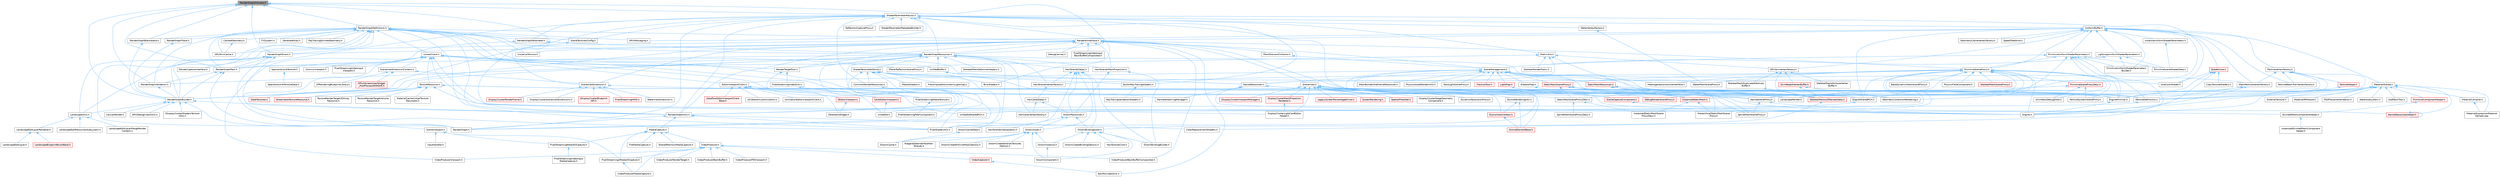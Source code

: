 digraph "RenderGraphAllocator.h"
{
 // INTERACTIVE_SVG=YES
 // LATEX_PDF_SIZE
  bgcolor="transparent";
  edge [fontname=Helvetica,fontsize=10,labelfontname=Helvetica,labelfontsize=10];
  node [fontname=Helvetica,fontsize=10,shape=box,height=0.2,width=0.4];
  Node1 [id="Node000001",label="RenderGraphAllocator.h",height=0.2,width=0.4,color="gray40", fillcolor="grey60", style="filled", fontcolor="black",tooltip=" "];
  Node1 -> Node2 [id="edge1_Node000001_Node000002",dir="back",color="steelblue1",style="solid",tooltip=" "];
  Node2 [id="Node000002",label="RenderGraphBlackboard.h",height=0.2,width=0.4,color="grey40", fillcolor="white", style="filled",URL="$d4/d32/RenderGraphBlackboard_8h.html",tooltip=" "];
  Node2 -> Node3 [id="edge2_Node000002_Node000003",dir="back",color="steelblue1",style="solid",tooltip=" "];
  Node3 [id="Node000003",label="RenderGraphBuilder.h",height=0.2,width=0.4,color="grey40", fillcolor="white", style="filled",URL="$d4/d7b/RenderGraphBuilder_8h.html",tooltip=" "];
  Node3 -> Node4 [id="edge3_Node000003_Node000004",dir="back",color="steelblue1",style="solid",tooltip=" "];
  Node4 [id="Node000004",label="CanvasRender.h",height=0.2,width=0.4,color="grey40", fillcolor="white", style="filled",URL="$d8/d32/CanvasRender_8h.html",tooltip=" "];
  Node3 -> Node5 [id="edge4_Node000003_Node000005",dir="back",color="steelblue1",style="solid",tooltip=" "];
  Node5 [id="Node000005",label="GPUDebugCrashUtils.h",height=0.2,width=0.4,color="grey40", fillcolor="white", style="filled",URL="$d4/df2/GPUDebugCrashUtils_8h.html",tooltip=" "];
  Node3 -> Node6 [id="edge5_Node000003_Node000006",dir="back",color="steelblue1",style="solid",tooltip=" "];
  Node6 [id="Node000006",label="IDisplayClusterShadersTexture\lUtils.h",height=0.2,width=0.4,color="grey40", fillcolor="white", style="filled",URL="$d3/d83/IDisplayClusterShadersTextureUtils_8h.html",tooltip=" "];
  Node3 -> Node7 [id="edge6_Node000003_Node000007",dir="back",color="steelblue1",style="solid",tooltip=" "];
  Node7 [id="Node000007",label="LandscapeUtils.h",height=0.2,width=0.4,color="grey40", fillcolor="white", style="filled",URL="$d0/dc0/LandscapeUtils_8h.html",tooltip=" "];
  Node7 -> Node8 [id="edge7_Node000007_Node000008",dir="back",color="steelblue1",style="solid",tooltip=" "];
  Node8 [id="Node000008",label="LandscapeEditLayerMergeRender\lContext.h",height=0.2,width=0.4,color="grey40", fillcolor="white", style="filled",URL="$d1/d40/LandscapeEditLayerMergeRenderContext_8h.html",tooltip=" "];
  Node7 -> Node9 [id="edge8_Node000007_Node000009",dir="back",color="steelblue1",style="solid",tooltip=" "];
  Node9 [id="Node000009",label="LandscapeEditLayerRenderer.h",height=0.2,width=0.4,color="grey40", fillcolor="white", style="filled",URL="$d4/ddf/LandscapeEditLayerRenderer_8h.html",tooltip=" "];
  Node9 -> Node10 [id="edge9_Node000009_Node000010",dir="back",color="steelblue1",style="solid",tooltip=" "];
  Node10 [id="Node000010",label="LandscapeBlueprintBrushBase.h",height=0.2,width=0.4,color="red", fillcolor="#FFF0F0", style="filled",URL="$d5/de5/LandscapeBlueprintBrushBase_8h.html",tooltip=" "];
  Node9 -> Node13 [id="edge10_Node000009_Node000013",dir="back",color="steelblue1",style="solid",tooltip=" "];
  Node13 [id="Node000013",label="LandscapeEditLayer.h",height=0.2,width=0.4,color="grey40", fillcolor="white", style="filled",URL="$d2/d34/LandscapeEditLayer_8h.html",tooltip=" "];
  Node7 -> Node17 [id="edge11_Node000007_Node000017",dir="back",color="steelblue1",style="solid",tooltip=" "];
  Node17 [id="Node000017",label="LandscapeEditResourcesSubsystem.h",height=0.2,width=0.4,color="grey40", fillcolor="white", style="filled",URL="$db/d28/LandscapeEditResourcesSubsystem_8h.html",tooltip=" "];
  Node3 -> Node18 [id="edge12_Node000003_Node000018",dir="back",color="steelblue1",style="solid",tooltip=" "];
  Node18 [id="Node000018",label="RenderGraph.h",height=0.2,width=0.4,color="grey40", fillcolor="white", style="filled",URL="$d7/dd9/RenderGraph_8h.html",tooltip=" "];
  Node3 -> Node19 [id="edge13_Node000003_Node000019",dir="back",color="steelblue1",style="solid",tooltip=" "];
  Node19 [id="Node000019",label="RenderGraphUtils.h",height=0.2,width=0.4,color="grey40", fillcolor="white", style="filled",URL="$d6/d45/RenderGraphUtils_8h.html",tooltip=" "];
  Node19 -> Node20 [id="edge14_Node000019_Node000020",dir="back",color="steelblue1",style="solid",tooltip=" "];
  Node20 [id="Node000020",label="ClearReplacementShaders.h",height=0.2,width=0.4,color="grey40", fillcolor="white", style="filled",URL="$d9/d4e/ClearReplacementShaders_8h.html",tooltip=" "];
  Node19 -> Node21 [id="edge15_Node000019_Node000021",dir="back",color="steelblue1",style="solid",tooltip=" "];
  Node21 [id="Node000021",label="MediaCapture.h",height=0.2,width=0.4,color="grey40", fillcolor="white", style="filled",URL="$d2/d9c/MediaCapture_8h.html",tooltip=" "];
  Node21 -> Node22 [id="edge16_Node000021_Node000022",dir="back",color="steelblue1",style="solid",tooltip=" "];
  Node22 [id="Node000022",label="FileMediaCapture.h",height=0.2,width=0.4,color="grey40", fillcolor="white", style="filled",URL="$da/d0b/FileMediaCapture_8h.html",tooltip=" "];
  Node21 -> Node23 [id="edge17_Node000021_Node000023",dir="back",color="steelblue1",style="solid",tooltip=" "];
  Node23 [id="Node000023",label="PixelStreaming2MediaIOCapture.h",height=0.2,width=0.4,color="grey40", fillcolor="white", style="filled",URL="$d3/d67/PixelStreaming2MediaIOCapture_8h.html",tooltip=" "];
  Node23 -> Node24 [id="edge18_Node000023_Node000024",dir="back",color="steelblue1",style="solid",tooltip=" "];
  Node24 [id="Node000024",label="VideoProducerMediaCapture.h",height=0.2,width=0.4,color="grey40", fillcolor="white", style="filled",URL="$db/df1/VideoProducerMediaCapture_8h.html",tooltip=" "];
  Node21 -> Node25 [id="edge19_Node000021_Node000025",dir="back",color="steelblue1",style="solid",tooltip=" "];
  Node25 [id="Node000025",label="PixelStreamingMediaIOCapture.h",height=0.2,width=0.4,color="grey40", fillcolor="white", style="filled",URL="$df/dfa/PixelStreamingMediaIOCapture_8h.html",tooltip=" "];
  Node25 -> Node26 [id="edge20_Node000025_Node000026",dir="back",color="steelblue1",style="solid",tooltip=" "];
  Node26 [id="Node000026",label="PixelStreamingVideoInput\lMediaCapture.h",height=0.2,width=0.4,color="grey40", fillcolor="white", style="filled",URL="$d1/dd3/PixelStreamingVideoInputMediaCapture_8h.html",tooltip=" "];
  Node21 -> Node27 [id="edge21_Node000021_Node000027",dir="back",color="steelblue1",style="solid",tooltip=" "];
  Node27 [id="Node000027",label="SharedMemoryMediaCapture.h",height=0.2,width=0.4,color="grey40", fillcolor="white", style="filled",URL="$d7/d60/SharedMemoryMediaCapture_8h.html",tooltip=" "];
  Node21 -> Node28 [id="edge22_Node000021_Node000028",dir="back",color="steelblue1",style="solid",tooltip=" "];
  Node28 [id="Node000028",label="VideoProducer.h",height=0.2,width=0.4,color="grey40", fillcolor="white", style="filled",URL="$da/d79/VideoProducer_8h.html",tooltip=" "];
  Node28 -> Node23 [id="edge23_Node000028_Node000023",dir="back",color="steelblue1",style="solid",tooltip=" "];
  Node28 -> Node29 [id="edge24_Node000028_Node000029",dir="back",color="steelblue1",style="solid",tooltip=" "];
  Node29 [id="Node000029",label="VideoCapturer.h",height=0.2,width=0.4,color="red", fillcolor="#FFF0F0", style="filled",URL="$d0/da2/VideoCapturer_8h.html",tooltip=" "];
  Node29 -> Node32 [id="edge25_Node000029_Node000032",dir="back",color="steelblue1",style="solid",tooltip=" "];
  Node32 [id="Node000032",label="EpicRtcVideoSink.h",height=0.2,width=0.4,color="grey40", fillcolor="white", style="filled",URL="$d1/d21/EpicRtcVideoSink_8h.html",tooltip=" "];
  Node28 -> Node35 [id="edge26_Node000028_Node000035",dir="back",color="steelblue1",style="solid",tooltip=" "];
  Node35 [id="Node000035",label="VideoProducerBackBuffer.h",height=0.2,width=0.4,color="grey40", fillcolor="white", style="filled",URL="$d0/d18/VideoProducerBackBuffer_8h.html",tooltip=" "];
  Node28 -> Node36 [id="edge27_Node000028_Node000036",dir="back",color="steelblue1",style="solid",tooltip=" "];
  Node36 [id="Node000036",label="VideoProducerBackBufferComposited.h",height=0.2,width=0.4,color="grey40", fillcolor="white", style="filled",URL="$d5/d3e/VideoProducerBackBufferComposited_8h.html",tooltip=" "];
  Node28 -> Node24 [id="edge28_Node000028_Node000024",dir="back",color="steelblue1",style="solid",tooltip=" "];
  Node28 -> Node37 [id="edge29_Node000028_Node000037",dir="back",color="steelblue1",style="solid",tooltip=" "];
  Node37 [id="Node000037",label="VideoProducerPIEViewport.h",height=0.2,width=0.4,color="grey40", fillcolor="white", style="filled",URL="$dc/df8/VideoProducerPIEViewport_8h.html",tooltip=" "];
  Node28 -> Node38 [id="edge30_Node000028_Node000038",dir="back",color="steelblue1",style="solid",tooltip=" "];
  Node38 [id="Node000038",label="VideoProducerRenderTarget.h",height=0.2,width=0.4,color="grey40", fillcolor="white", style="filled",URL="$de/df9/VideoProducerRenderTarget_8h.html",tooltip=" "];
  Node28 -> Node39 [id="edge31_Node000028_Node000039",dir="back",color="steelblue1",style="solid",tooltip=" "];
  Node39 [id="Node000039",label="VideoProducerViewport.h",height=0.2,width=0.4,color="grey40", fillcolor="white", style="filled",URL="$d8/d79/VideoProducerViewport_8h.html",tooltip=" "];
  Node19 -> Node40 [id="edge32_Node000019_Node000040",dir="back",color="steelblue1",style="solid",tooltip=" "];
  Node40 [id="Node000040",label="PixelShaderUtils.h",height=0.2,width=0.4,color="grey40", fillcolor="white", style="filled",URL="$d1/dc7/PixelShaderUtils_8h.html",tooltip=" "];
  Node19 -> Node18 [id="edge33_Node000019_Node000018",dir="back",color="steelblue1",style="solid",tooltip=" "];
  Node1 -> Node3 [id="edge34_Node000001_Node000003",dir="back",color="steelblue1",style="solid",tooltip=" "];
  Node1 -> Node41 [id="edge35_Node000001_Node000041",dir="back",color="steelblue1",style="solid",tooltip=" "];
  Node41 [id="Node000041",label="RenderGraphDefinitions.h",height=0.2,width=0.4,color="grey40", fillcolor="white", style="filled",URL="$df/d67/RenderGraphDefinitions_8h.html",tooltip=" "];
  Node41 -> Node42 [id="edge36_Node000041_Node000042",dir="back",color="steelblue1",style="solid",tooltip=" "];
  Node42 [id="Node000042",label="CachedGeometry.h",height=0.2,width=0.4,color="grey40", fillcolor="white", style="filled",URL="$dc/d60/CachedGeometry_8h.html",tooltip=" "];
  Node42 -> Node43 [id="edge37_Node000042_Node000043",dir="back",color="steelblue1",style="solid",tooltip=" "];
  Node43 [id="Node000043",label="GPUSkinCache.h",height=0.2,width=0.4,color="grey40", fillcolor="white", style="filled",URL="$d0/d2d/GPUSkinCache_8h.html",tooltip=" "];
  Node41 -> Node44 [id="edge38_Node000041_Node000044",dir="back",color="steelblue1",style="solid",tooltip=" "];
  Node44 [id="Node000044",label="FXSystem.h",height=0.2,width=0.4,color="grey40", fillcolor="white", style="filled",URL="$d5/daa/FXSystem_8h.html",tooltip=" "];
  Node41 -> Node45 [id="edge39_Node000041_Node000045",dir="back",color="steelblue1",style="solid",tooltip=" "];
  Node45 [id="Node000045",label="GPUMessaging.h",height=0.2,width=0.4,color="grey40", fillcolor="white", style="filled",URL="$d2/d19/GPUMessaging_8h.html",tooltip=" "];
  Node41 -> Node43 [id="edge40_Node000041_Node000043",dir="back",color="steelblue1",style="solid",tooltip=" "];
  Node41 -> Node46 [id="edge41_Node000041_Node000046",dir="back",color="steelblue1",style="solid",tooltip=" "];
  Node46 [id="Node000046",label="GenerateMips.h",height=0.2,width=0.4,color="grey40", fillcolor="white", style="filled",URL="$db/d90/GenerateMips_8h.html",tooltip=" "];
  Node41 -> Node7 [id="edge42_Node000041_Node000007",dir="back",color="steelblue1",style="solid",tooltip=" "];
  Node41 -> Node47 [id="edge43_Node000041_Node000047",dir="back",color="steelblue1",style="solid",tooltip=" "];
  Node47 [id="Node000047",label="NaniteResources.h",height=0.2,width=0.4,color="grey40", fillcolor="white", style="filled",URL="$d7/d8b/NaniteResources_8h.html",tooltip=" "];
  Node47 -> Node48 [id="edge44_Node000047_Node000048",dir="back",color="steelblue1",style="solid",tooltip=" "];
  Node48 [id="Node000048",label="NaniteSceneProxy.h",height=0.2,width=0.4,color="grey40", fillcolor="white", style="filled",URL="$de/dae/NaniteSceneProxy_8h.html",tooltip=" "];
  Node48 -> Node49 [id="edge45_Node000048_Node000049",dir="back",color="steelblue1",style="solid",tooltip=" "];
  Node49 [id="Node000049",label="NaniteResourcesHelper.h",height=0.2,width=0.4,color="red", fillcolor="#FFF0F0", style="filled",URL="$dc/d48/NaniteResourcesHelper_8h.html",tooltip=" "];
  Node49 -> Node49 [id="edge46_Node000049_Node000049",dir="back",color="steelblue1",style="solid",tooltip=" "];
  Node48 -> Node52 [id="edge47_Node000048_Node000052",dir="back",color="steelblue1",style="solid",tooltip=" "];
  Node52 [id="Node000052",label="SplineMeshSceneProxy.h",height=0.2,width=0.4,color="grey40", fillcolor="white", style="filled",URL="$dd/dcb/SplineMeshSceneProxy_8h.html",tooltip=" "];
  Node47 -> Node53 [id="edge48_Node000047_Node000053",dir="back",color="steelblue1",style="solid",tooltip=" "];
  Node53 [id="Node000053",label="NaniteStreamingManager.h",height=0.2,width=0.4,color="grey40", fillcolor="white", style="filled",URL="$d2/d3f/NaniteStreamingManager_8h.html",tooltip=" "];
  Node47 -> Node54 [id="edge49_Node000047_Node000054",dir="back",color="steelblue1",style="solid",tooltip=" "];
  Node54 [id="Node000054",label="SkinnedMeshComponentHelper.h",height=0.2,width=0.4,color="grey40", fillcolor="white", style="filled",URL="$db/d81/SkinnedMeshComponentHelper_8h.html",tooltip=" "];
  Node54 -> Node55 [id="edge50_Node000054_Node000055",dir="back",color="steelblue1",style="solid",tooltip=" "];
  Node55 [id="Node000055",label="InstancedSkinnedMeshComponent\lHelper.h",height=0.2,width=0.4,color="grey40", fillcolor="white", style="filled",URL="$d1/d86/InstancedSkinnedMeshComponentHelper_8h.html",tooltip=" "];
  Node47 -> Node56 [id="edge51_Node000047_Node000056",dir="back",color="steelblue1",style="solid",tooltip=" "];
  Node56 [id="Node000056",label="StaticMeshSceneProxyDesc.h",height=0.2,width=0.4,color="grey40", fillcolor="white", style="filled",URL="$d0/d31/StaticMeshSceneProxyDesc_8h.html",tooltip=" "];
  Node56 -> Node57 [id="edge52_Node000056_Node000057",dir="back",color="steelblue1",style="solid",tooltip=" "];
  Node57 [id="Node000057",label="InstancedStaticMeshScene\lProxyDesc.h",height=0.2,width=0.4,color="grey40", fillcolor="white", style="filled",URL="$db/dcf/InstancedStaticMeshSceneProxyDesc_8h.html",tooltip=" "];
  Node56 -> Node58 [id="edge53_Node000056_Node000058",dir="back",color="steelblue1",style="solid",tooltip=" "];
  Node58 [id="Node000058",label="SplineMeshSceneProxyDesc.h",height=0.2,width=0.4,color="grey40", fillcolor="white", style="filled",URL="$db/d1b/SplineMeshSceneProxyDesc_8h.html",tooltip=" "];
  Node41 -> Node40 [id="edge54_Node000041_Node000040",dir="back",color="steelblue1",style="solid",tooltip=" "];
  Node41 -> Node59 [id="edge55_Node000041_Node000059",dir="back",color="steelblue1",style="solid",tooltip=" "];
  Node59 [id="Node000059",label="RayTracingSkinnedGeometry.h",height=0.2,width=0.4,color="grey40", fillcolor="white", style="filled",URL="$d3/dea/RayTracingSkinnedGeometry_8h.html",tooltip=" "];
  Node41 -> Node18 [id="edge56_Node000041_Node000018",dir="back",color="steelblue1",style="solid",tooltip=" "];
  Node41 -> Node2 [id="edge57_Node000041_Node000002",dir="back",color="steelblue1",style="solid",tooltip=" "];
  Node41 -> Node3 [id="edge58_Node000041_Node000003",dir="back",color="steelblue1",style="solid",tooltip=" "];
  Node41 -> Node60 [id="edge59_Node000041_Node000060",dir="back",color="steelblue1",style="solid",tooltip=" "];
  Node60 [id="Node000060",label="RenderGraphEvent.h",height=0.2,width=0.4,color="grey40", fillcolor="white", style="filled",URL="$db/dbb/RenderGraphEvent_8h.html",tooltip=" "];
  Node60 -> Node7 [id="edge60_Node000060_Node000007",dir="back",color="steelblue1",style="solid",tooltip=" "];
  Node60 -> Node40 [id="edge61_Node000060_Node000040",dir="back",color="steelblue1",style="solid",tooltip=" "];
  Node60 -> Node61 [id="edge62_Node000060_Node000061",dir="back",color="steelblue1",style="solid",tooltip=" "];
  Node61 [id="Node000061",label="RenderCaptureInterface.h",height=0.2,width=0.4,color="grey40", fillcolor="white", style="filled",URL="$da/da8/RenderCaptureInterface_8h.html",tooltip=" "];
  Node60 -> Node3 [id="edge63_Node000060_Node000003",dir="back",color="steelblue1",style="solid",tooltip=" "];
  Node60 -> Node62 [id="edge64_Node000060_Node000062",dir="back",color="steelblue1",style="solid",tooltip=" "];
  Node62 [id="Node000062",label="RenderGraphPass.h",height=0.2,width=0.4,color="grey40", fillcolor="white", style="filled",URL="$de/d49/RenderGraphPass_8h.html",tooltip=" "];
  Node62 -> Node18 [id="edge65_Node000062_Node000018",dir="back",color="steelblue1",style="solid",tooltip=" "];
  Node62 -> Node3 [id="edge66_Node000062_Node000003",dir="back",color="steelblue1",style="solid",tooltip=" "];
  Node62 -> Node63 [id="edge67_Node000062_Node000063",dir="back",color="steelblue1",style="solid",tooltip=" "];
  Node63 [id="Node000063",label="RenderGraphValidation.h",height=0.2,width=0.4,color="grey40", fillcolor="white", style="filled",URL="$db/dc5/RenderGraphValidation_8h.html",tooltip=" "];
  Node63 -> Node3 [id="edge68_Node000063_Node000003",dir="back",color="steelblue1",style="solid",tooltip=" "];
  Node60 -> Node19 [id="edge69_Node000060_Node000019",dir="back",color="steelblue1",style="solid",tooltip=" "];
  Node41 -> Node64 [id="edge70_Node000041_Node000064",dir="back",color="steelblue1",style="solid",tooltip=" "];
  Node64 [id="Node000064",label="RenderGraphParameter.h",height=0.2,width=0.4,color="grey40", fillcolor="white", style="filled",URL="$da/d5a/RenderGraphParameter_8h.html",tooltip=" "];
  Node64 -> Node62 [id="edge71_Node000064_Node000062",dir="back",color="steelblue1",style="solid",tooltip=" "];
  Node64 -> Node65 [id="edge72_Node000064_Node000065",dir="back",color="steelblue1",style="solid",tooltip=" "];
  Node65 [id="Node000065",label="RenderGraphResources.h",height=0.2,width=0.4,color="grey40", fillcolor="white", style="filled",URL="$da/da0/RenderGraphResources_8h.html",tooltip=" "];
  Node65 -> Node66 [id="edge73_Node000065_Node000066",dir="back",color="steelblue1",style="solid",tooltip=" "];
  Node66 [id="Node000066",label="HairCardsVertexFactory.h",height=0.2,width=0.4,color="grey40", fillcolor="white", style="filled",URL="$de/d8e/HairCardsVertexFactory_8h.html",tooltip=" "];
  Node65 -> Node67 [id="edge74_Node000065_Node000067",dir="back",color="steelblue1",style="solid",tooltip=" "];
  Node67 [id="Node000067",label="HairStrandsDatas.h",height=0.2,width=0.4,color="grey40", fillcolor="white", style="filled",URL="$d6/daf/HairStrandsDatas_8h.html",tooltip=" "];
  Node67 -> Node68 [id="edge75_Node000067_Node000068",dir="back",color="steelblue1",style="solid",tooltip=" "];
  Node68 [id="Node000068",label="GroomAsset.h",height=0.2,width=0.4,color="grey40", fillcolor="white", style="filled",URL="$d8/df1/GroomAsset_8h.html",tooltip=" "];
  Node68 -> Node69 [id="edge76_Node000068_Node000069",dir="back",color="steelblue1",style="solid",tooltip=" "];
  Node69 [id="Node000069",label="GroomCache.h",height=0.2,width=0.4,color="grey40", fillcolor="white", style="filled",URL="$d7/d6e/GroomCache_8h.html",tooltip=" "];
  Node68 -> Node70 [id="edge77_Node000068_Node000070",dir="back",color="steelblue1",style="solid",tooltip=" "];
  Node70 [id="Node000070",label="GroomComponent.h",height=0.2,width=0.4,color="grey40", fillcolor="white", style="filled",URL="$de/d2e/GroomComponent_8h.html",tooltip=" "];
  Node68 -> Node71 [id="edge78_Node000068_Node000071",dir="back",color="steelblue1",style="solid",tooltip=" "];
  Node71 [id="Node000071",label="GroomCreateFollicleMaskOptions.h",height=0.2,width=0.4,color="grey40", fillcolor="white", style="filled",URL="$d7/d8b/GroomCreateFollicleMaskOptions_8h.html",tooltip=" "];
  Node68 -> Node72 [id="edge79_Node000068_Node000072",dir="back",color="steelblue1",style="solid",tooltip=" "];
  Node72 [id="Node000072",label="GroomCreateStrandsTextures\lOptions.h",height=0.2,width=0.4,color="grey40", fillcolor="white", style="filled",URL="$da/dfc/GroomCreateStrandsTexturesOptions_8h.html",tooltip=" "];
  Node68 -> Node73 [id="edge80_Node000068_Node000073",dir="back",color="steelblue1",style="solid",tooltip=" "];
  Node73 [id="Node000073",label="GroomInstance.h",height=0.2,width=0.4,color="grey40", fillcolor="white", style="filled",URL="$dd/d47/GroomInstance_8h.html",tooltip=" "];
  Node73 -> Node70 [id="edge81_Node000073_Node000070",dir="back",color="steelblue1",style="solid",tooltip=" "];
  Node68 -> Node74 [id="edge82_Node000068_Node000074",dir="back",color="steelblue1",style="solid",tooltip=" "];
  Node74 [id="Node000074",label="NiagaraDataInterfaceHair\lStrands.h",height=0.2,width=0.4,color="grey40", fillcolor="white", style="filled",URL="$da/dd2/NiagaraDataInterfaceHairStrands_8h.html",tooltip=" "];
  Node67 -> Node75 [id="edge83_Node000067_Node000075",dir="back",color="steelblue1",style="solid",tooltip=" "];
  Node75 [id="Node000075",label="GroomBindingAsset.h",height=0.2,width=0.4,color="grey40", fillcolor="white", style="filled",URL="$de/d26/GroomBindingAsset_8h.html",tooltip=" "];
  Node75 -> Node76 [id="edge84_Node000075_Node000076",dir="back",color="steelblue1",style="solid",tooltip=" "];
  Node76 [id="Node000076",label="GroomBindingBuilder.h",height=0.2,width=0.4,color="grey40", fillcolor="white", style="filled",URL="$d2/d2f/GroomBindingBuilder_8h.html",tooltip=" "];
  Node75 -> Node70 [id="edge85_Node000075_Node000070",dir="back",color="steelblue1",style="solid",tooltip=" "];
  Node75 -> Node77 [id="edge86_Node000075_Node000077",dir="back",color="steelblue1",style="solid",tooltip=" "];
  Node77 [id="Node000077",label="GroomCreateBindingOptions.h",height=0.2,width=0.4,color="grey40", fillcolor="white", style="filled",URL="$d5/dba/GroomCreateBindingOptions_8h.html",tooltip=" "];
  Node75 -> Node73 [id="edge87_Node000075_Node000073",dir="back",color="steelblue1",style="solid",tooltip=" "];
  Node75 -> Node78 [id="edge88_Node000075_Node000078",dir="back",color="steelblue1",style="solid",tooltip=" "];
  Node78 [id="Node000078",label="HairStrandsCore.h",height=0.2,width=0.4,color="grey40", fillcolor="white", style="filled",URL="$d7/def/HairStrandsCore_8h.html",tooltip=" "];
  Node67 -> Node76 [id="edge89_Node000067_Node000076",dir="back",color="steelblue1",style="solid",tooltip=" "];
  Node67 -> Node79 [id="edge90_Node000067_Node000079",dir="back",color="steelblue1",style="solid",tooltip=" "];
  Node79 [id="Node000079",label="GroomCacheData.h",height=0.2,width=0.4,color="grey40", fillcolor="white", style="filled",URL="$d3/d80/GroomCacheData_8h.html",tooltip=" "];
  Node79 -> Node69 [id="edge91_Node000079_Node000069",dir="back",color="steelblue1",style="solid",tooltip=" "];
  Node67 -> Node80 [id="edge92_Node000067_Node000080",dir="back",color="steelblue1",style="solid",tooltip=" "];
  Node80 [id="Node000080",label="GroomResources.h",height=0.2,width=0.4,color="grey40", fillcolor="white", style="filled",URL="$d0/d70/GroomResources_8h.html",tooltip=" "];
  Node80 -> Node68 [id="edge93_Node000080_Node000068",dir="back",color="steelblue1",style="solid",tooltip=" "];
  Node80 -> Node75 [id="edge94_Node000080_Node000075",dir="back",color="steelblue1",style="solid",tooltip=" "];
  Node80 -> Node81 [id="edge95_Node000080_Node000081",dir="back",color="steelblue1",style="solid",tooltip=" "];
  Node81 [id="Node000081",label="HairStrandsInterpolation.h",height=0.2,width=0.4,color="grey40", fillcolor="white", style="filled",URL="$de/dab/HairStrandsInterpolation_8h.html",tooltip=" "];
  Node67 -> Node82 [id="edge96_Node000067_Node000082",dir="back",color="steelblue1",style="solid",tooltip=" "];
  Node82 [id="Node000082",label="HairStrandsVertexFactory.h",height=0.2,width=0.4,color="grey40", fillcolor="white", style="filled",URL="$d0/d1c/HairStrandsVertexFactory_8h.html",tooltip=" "];
  Node82 -> Node83 [id="edge97_Node000082_Node000083",dir="back",color="steelblue1",style="solid",tooltip=" "];
  Node83 [id="Node000083",label="HairCardsDatas.h",height=0.2,width=0.4,color="grey40", fillcolor="white", style="filled",URL="$da/d01/HairCardsDatas_8h.html",tooltip=" "];
  Node83 -> Node80 [id="edge98_Node000083_Node000080",dir="back",color="steelblue1",style="solid",tooltip=" "];
  Node83 -> Node66 [id="edge99_Node000083_Node000066",dir="back",color="steelblue1",style="solid",tooltip=" "];
  Node65 -> Node84 [id="edge100_Node000065_Node000084",dir="back",color="steelblue1",style="solid",tooltip=" "];
  Node84 [id="Node000084",label="HairStrandsMeshProjection.h",height=0.2,width=0.4,color="grey40", fillcolor="white", style="filled",URL="$d9/d55/HairStrandsMeshProjection_8h.html",tooltip=" "];
  Node84 -> Node76 [id="edge101_Node000084_Node000076",dir="back",color="steelblue1",style="solid",tooltip=" "];
  Node84 -> Node80 [id="edge102_Node000084_Node000080",dir="back",color="steelblue1",style="solid",tooltip=" "];
  Node65 -> Node82 [id="edge103_Node000065_Node000082",dir="back",color="steelblue1",style="solid",tooltip=" "];
  Node65 -> Node40 [id="edge104_Node000065_Node000040",dir="back",color="steelblue1",style="solid",tooltip=" "];
  Node65 -> Node18 [id="edge105_Node000065_Node000018",dir="back",color="steelblue1",style="solid",tooltip=" "];
  Node65 -> Node3 [id="edge106_Node000065_Node000003",dir="back",color="steelblue1",style="solid",tooltip=" "];
  Node65 -> Node62 [id="edge107_Node000065_Node000062",dir="back",color="steelblue1",style="solid",tooltip=" "];
  Node65 -> Node19 [id="edge108_Node000065_Node000019",dir="back",color="steelblue1",style="solid",tooltip=" "];
  Node65 -> Node63 [id="edge109_Node000065_Node000063",dir="back",color="steelblue1",style="solid",tooltip=" "];
  Node65 -> Node85 [id="edge110_Node000065_Node000085",dir="back",color="steelblue1",style="solid",tooltip=" "];
  Node85 [id="Node000085",label="RenderTargetPool.h",height=0.2,width=0.4,color="grey40", fillcolor="white", style="filled",URL="$d5/d5a/RenderTargetPool_8h.html",tooltip=" "];
  Node85 -> Node86 [id="edge111_Node000085_Node000086",dir="back",color="steelblue1",style="solid",tooltip=" "];
  Node86 [id="Node000086",label="PixelStreamingMediaTexture.h",height=0.2,width=0.4,color="grey40", fillcolor="white", style="filled",URL="$dc/d93/PixelStreamingMediaTexture_8h.html",tooltip=" "];
  Node86 -> Node87 [id="edge112_Node000086_Node000087",dir="back",color="steelblue1",style="solid",tooltip=" "];
  Node87 [id="Node000087",label="PixelStreamingPeerComponent.h",height=0.2,width=0.4,color="grey40", fillcolor="white", style="filled",URL="$de/d4d/PixelStreamingPeerComponent_8h.html",tooltip=" "];
  Node85 -> Node88 [id="edge113_Node000085_Node000088",dir="back",color="steelblue1",style="solid",tooltip=" "];
  Node88 [id="Node000088",label="PixelStreamingVideoSink.h",height=0.2,width=0.4,color="grey40", fillcolor="white", style="filled",URL="$da/deb/PixelStreamingVideoSink_8h.html",tooltip=" "];
  Node88 -> Node86 [id="edge114_Node000088_Node000086",dir="back",color="steelblue1",style="solid",tooltip=" "];
  Node65 -> Node89 [id="edge115_Node000065_Node000089",dir="back",color="steelblue1",style="solid",tooltip=" "];
  Node89 [id="Node000089",label="ShaderParameterStruct.h",height=0.2,width=0.4,color="grey40", fillcolor="white", style="filled",URL="$dc/d10/ShaderParameterStruct_8h.html",tooltip=" "];
  Node89 -> Node90 [id="edge116_Node000089_Node000090",dir="back",color="steelblue1",style="solid",tooltip=" "];
  Node90 [id="Node000090",label="BinkShaders.h",height=0.2,width=0.4,color="grey40", fillcolor="white", style="filled",URL="$d8/d97/BinkShaders_8h.html",tooltip=" "];
  Node89 -> Node91 [id="edge117_Node000089_Node000091",dir="back",color="steelblue1",style="solid",tooltip=" "];
  Node91 [id="Node000091",label="BuiltInRayTracingShaders.h",height=0.2,width=0.4,color="grey40", fillcolor="white", style="filled",URL="$d4/d9b/BuiltInRayTracingShaders_8h.html",tooltip=" "];
  Node91 -> Node92 [id="edge118_Node000091_Node000092",dir="back",color="steelblue1",style="solid",tooltip=" "];
  Node92 [id="Node000092",label="RayTracingValidationShaders.h",height=0.2,width=0.4,color="grey40", fillcolor="white", style="filled",URL="$d2/d6c/RayTracingValidationShaders_8h.html",tooltip=" "];
  Node89 -> Node93 [id="edge119_Node000089_Node000093",dir="back",color="steelblue1",style="solid",tooltip=" "];
  Node93 [id="Node000093",label="CommonRenderResources.h",height=0.2,width=0.4,color="grey40", fillcolor="white", style="filled",URL="$d3/d27/CommonRenderResources_8h.html",tooltip=" "];
  Node93 -> Node40 [id="edge120_Node000093_Node000040",dir="back",color="steelblue1",style="solid",tooltip=" "];
  Node89 -> Node94 [id="edge121_Node000089_Node000094",dir="back",color="steelblue1",style="solid",tooltip=" "];
  Node94 [id="Node000094",label="MediaShaders.h",height=0.2,width=0.4,color="grey40", fillcolor="white", style="filled",URL="$de/dcb/MediaShaders_8h.html",tooltip=" "];
  Node89 -> Node95 [id="edge122_Node000089_Node000095",dir="back",color="steelblue1",style="solid",tooltip=" "];
  Node95 [id="Node000095",label="OneColorShader.h",height=0.2,width=0.4,color="grey40", fillcolor="white", style="filled",URL="$dc/d2c/OneColorShader_8h.html",tooltip=" "];
  Node89 -> Node40 [id="edge123_Node000089_Node000040",dir="back",color="steelblue1",style="solid",tooltip=" "];
  Node89 -> Node96 [id="edge124_Node000089_Node000096",dir="back",color="steelblue1",style="solid",tooltip=" "];
  Node96 [id="Node000096",label="PrecomputedVolumetricLightmap.h",height=0.2,width=0.4,color="grey40", fillcolor="white", style="filled",URL="$d8/d75/PrecomputedVolumetricLightmap_8h.html",tooltip=" "];
  Node89 -> Node18 [id="edge125_Node000089_Node000018",dir="back",color="steelblue1",style="solid",tooltip=" "];
  Node89 -> Node19 [id="edge126_Node000089_Node000019",dir="back",color="steelblue1",style="solid",tooltip=" "];
  Node65 -> Node97 [id="edge127_Node000065_Node000097",dir="back",color="steelblue1",style="solid",tooltip=" "];
  Node97 [id="Node000097",label="SkeletalMeshDeformerHelpers.h",height=0.2,width=0.4,color="grey40", fillcolor="white", style="filled",URL="$de/dc7/SkeletalMeshDeformerHelpers_8h.html",tooltip=" "];
  Node65 -> Node98 [id="edge128_Node000065_Node000098",dir="back",color="steelblue1",style="solid",tooltip=" "];
  Node98 [id="Node000098",label="UnifiedBuffer.h",height=0.2,width=0.4,color="grey40", fillcolor="white", style="filled",URL="$d3/d39/UnifiedBuffer_8h.html",tooltip=" "];
  Node98 -> Node47 [id="edge129_Node000098_Node000047",dir="back",color="steelblue1",style="solid",tooltip=" "];
  Node98 -> Node53 [id="edge130_Node000098_Node000053",dir="back",color="steelblue1",style="solid",tooltip=" "];
  Node65 -> Node99 [id="edge131_Node000065_Node000099",dir="back",color="steelblue1",style="solid",tooltip=" "];
  Node99 [id="Node000099",label="WaterMeshSceneProxy.h",height=0.2,width=0.4,color="grey40", fillcolor="white", style="filled",URL="$d2/d6c/WaterMeshSceneProxy_8h.html",tooltip=" "];
  Node41 -> Node62 [id="edge132_Node000041_Node000062",dir="back",color="steelblue1",style="solid",tooltip=" "];
  Node41 -> Node65 [id="edge133_Node000041_Node000065",dir="back",color="steelblue1",style="solid",tooltip=" "];
  Node41 -> Node100 [id="edge134_Node000041_Node000100",dir="back",color="steelblue1",style="solid",tooltip=" "];
  Node100 [id="Node000100",label="RenderGraphTrace.h",height=0.2,width=0.4,color="grey40", fillcolor="white", style="filled",URL="$dd/da5/RenderGraphTrace_8h.html",tooltip=" "];
  Node100 -> Node3 [id="edge135_Node000100_Node000003",dir="back",color="steelblue1",style="solid",tooltip=" "];
  Node41 -> Node19 [id="edge136_Node000041_Node000019",dir="back",color="steelblue1",style="solid",tooltip=" "];
  Node41 -> Node63 [id="edge137_Node000041_Node000063",dir="back",color="steelblue1",style="solid",tooltip=" "];
  Node41 -> Node85 [id="edge138_Node000041_Node000085",dir="back",color="steelblue1",style="solid",tooltip=" "];
  Node41 -> Node101 [id="edge139_Node000041_Node000101",dir="back",color="steelblue1",style="solid",tooltip=" "];
  Node101 [id="Node000101",label="RendererInterface.h",height=0.2,width=0.4,color="grey40", fillcolor="white", style="filled",URL="$d1/db7/RendererInterface_8h.html",tooltip=" "];
  Node101 -> Node102 [id="edge140_Node000101_Node000102",dir="back",color="steelblue1",style="solid",tooltip=" "];
  Node102 [id="Node000102",label="DebugCanvas.h",height=0.2,width=0.4,color="grey40", fillcolor="white", style="filled",URL="$df/d5a/DebugCanvas_8h.html",tooltip=" "];
  Node101 -> Node32 [id="edge141_Node000101_Node000032",dir="back",color="steelblue1",style="solid",tooltip=" "];
  Node101 -> Node84 [id="edge142_Node000101_Node000084",dir="back",color="steelblue1",style="solid",tooltip=" "];
  Node101 -> Node103 [id="edge143_Node000101_Node000103",dir="back",color="steelblue1",style="solid",tooltip=" "];
  Node103 [id="Node000103",label="LandscapeRender.h",height=0.2,width=0.4,color="grey40", fillcolor="white", style="filled",URL="$df/d67/LandscapeRender_8h.html",tooltip=" "];
  Node101 -> Node104 [id="edge144_Node000101_Node000104",dir="back",color="steelblue1",style="solid",tooltip=" "];
  Node104 [id="Node000104",label="MeshElementCollector.h",height=0.2,width=0.4,color="grey40", fillcolor="white", style="filled",URL="$d2/dbe/MeshElementCollector_8h.html",tooltip=" "];
  Node104 -> Node105 [id="edge145_Node000104_Node000105",dir="back",color="steelblue1",style="solid",tooltip=" "];
  Node105 [id="Node000105",label="SceneManagement.h",height=0.2,width=0.4,color="grey40", fillcolor="white", style="filled",URL="$de/db9/SceneManagement_8h.html",tooltip=" "];
  Node105 -> Node106 [id="edge146_Node000105_Node000106",dir="back",color="steelblue1",style="solid",tooltip=" "];
  Node106 [id="Node000106",label="EditorViewportClient.h",height=0.2,width=0.4,color="grey40", fillcolor="white", style="filled",URL="$d4/d41/EditorViewportClient_8h.html",tooltip=" "];
  Node106 -> Node107 [id="edge147_Node000106_Node000107",dir="back",color="steelblue1",style="solid",tooltip=" "];
  Node107 [id="Node000107",label="AnimationEditorViewportClient.h",height=0.2,width=0.4,color="grey40", fillcolor="white", style="filled",URL="$d1/d45/AnimationEditorViewportClient_8h.html",tooltip=" "];
  Node106 -> Node108 [id="edge148_Node000106_Node000108",dir="back",color="steelblue1",style="solid",tooltip=" "];
  Node108 [id="Node000108",label="DataflowEditorViewportClient\lBase.h",height=0.2,width=0.4,color="red", fillcolor="#FFF0F0", style="filled",URL="$d8/ddd/DataflowEditorViewportClientBase_8h.html",tooltip=" "];
  Node106 -> Node111 [id="edge149_Node000106_Node000111",dir="back",color="steelblue1",style="solid",tooltip=" "];
  Node111 [id="Node000111",label="ISCSEditorCustomization.h",height=0.2,width=0.4,color="grey40", fillcolor="white", style="filled",URL="$de/d19/ISCSEditorCustomization_8h.html",tooltip=" "];
  Node106 -> Node112 [id="edge150_Node000106_Node000112",dir="back",color="steelblue1",style="solid",tooltip=" "];
  Node112 [id="Node000112",label="LevelEditorViewport.h",height=0.2,width=0.4,color="red", fillcolor="#FFF0F0", style="filled",URL="$d4/ddf/LevelEditorViewport_8h.html",tooltip=" "];
  Node112 -> Node118 [id="edge151_Node000112_Node000118",dir="back",color="steelblue1",style="solid",tooltip=" "];
  Node118 [id="Node000118",label="UnrealEd.h",height=0.2,width=0.4,color="grey40", fillcolor="white", style="filled",URL="$d2/d5f/UnrealEd_8h.html",tooltip=" "];
  Node106 -> Node119 [id="edge152_Node000106_Node000119",dir="back",color="steelblue1",style="solid",tooltip=" "];
  Node119 [id="Node000119",label="SEditorViewport.h",height=0.2,width=0.4,color="red", fillcolor="#FFF0F0", style="filled",URL="$dd/de0/SEditorViewport_8h.html",tooltip=" "];
  Node119 -> Node129 [id="edge153_Node000119_Node000129",dir="back",color="steelblue1",style="solid",tooltip=" "];
  Node129 [id="Node000129",label="SSkeletonWidget.h",height=0.2,width=0.4,color="grey40", fillcolor="white", style="filled",URL="$dd/da7/SSkeletonWidget_8h.html",tooltip=" "];
  Node106 -> Node129 [id="edge154_Node000106_Node000129",dir="back",color="steelblue1",style="solid",tooltip=" "];
  Node106 -> Node118 [id="edge155_Node000106_Node000118",dir="back",color="steelblue1",style="solid",tooltip=" "];
  Node106 -> Node130 [id="edge156_Node000106_Node000130",dir="back",color="steelblue1",style="solid",tooltip=" "];
  Node130 [id="Node000130",label="UnrealEdSharedPCH.h",height=0.2,width=0.4,color="grey40", fillcolor="white", style="filled",URL="$d1/de6/UnrealEdSharedPCH_8h.html",tooltip=" "];
  Node105 -> Node131 [id="edge157_Node000105_Node000131",dir="back",color="steelblue1",style="solid",tooltip=" "];
  Node131 [id="Node000131",label="Engine.h",height=0.2,width=0.4,color="grey40", fillcolor="white", style="filled",URL="$d1/d34/Public_2Engine_8h.html",tooltip=" "];
  Node105 -> Node132 [id="edge158_Node000105_Node000132",dir="back",color="steelblue1",style="solid",tooltip=" "];
  Node132 [id="Node000132",label="EngineMinimal.h",height=0.2,width=0.4,color="grey40", fillcolor="white", style="filled",URL="$d0/d2c/EngineMinimal_8h.html",tooltip=" "];
  Node132 -> Node131 [id="edge159_Node000132_Node000131",dir="back",color="steelblue1",style="solid",tooltip=" "];
  Node105 -> Node133 [id="edge160_Node000105_Node000133",dir="back",color="steelblue1",style="solid",tooltip=" "];
  Node133 [id="Node000133",label="EngineSharedPCH.h",height=0.2,width=0.4,color="grey40", fillcolor="white", style="filled",URL="$dc/dbb/EngineSharedPCH_8h.html",tooltip=" "];
  Node133 -> Node130 [id="edge161_Node000133_Node000130",dir="back",color="steelblue1",style="solid",tooltip=" "];
  Node105 -> Node134 [id="edge162_Node000105_Node000134",dir="back",color="steelblue1",style="solid",tooltip=" "];
  Node134 [id="Node000134",label="FractureTool.h",height=0.2,width=0.4,color="red", fillcolor="#FFF0F0", style="filled",URL="$d4/d30/FractureTool_8h.html",tooltip=" "];
  Node105 -> Node135 [id="edge163_Node000105_Node000135",dir="back",color="steelblue1",style="solid",tooltip=" "];
  Node135 [id="Node000135",label="HeterogeneousVolumeInterface.h",height=0.2,width=0.4,color="grey40", fillcolor="white", style="filled",URL="$d3/de3/HeterogeneousVolumeInterface_8h.html",tooltip=" "];
  Node105 -> Node103 [id="edge164_Node000105_Node000103",dir="back",color="steelblue1",style="solid",tooltip=" "];
  Node105 -> Node136 [id="edge165_Node000105_Node000136",dir="back",color="steelblue1",style="solid",tooltip=" "];
  Node136 [id="Node000136",label="LightMap.h",height=0.2,width=0.4,color="red", fillcolor="#FFF0F0", style="filled",URL="$d1/d76/LightMap_8h.html",tooltip=" "];
  Node136 -> Node137 [id="edge166_Node000136_Node000137",dir="back",color="steelblue1",style="solid",tooltip=" "];
  Node137 [id="Node000137",label="InstancedStaticMesh.h",height=0.2,width=0.4,color="red", fillcolor="#FFF0F0", style="filled",URL="$dd/d89/InstancedStaticMesh_8h.html",tooltip=" "];
  Node137 -> Node138 [id="edge167_Node000137_Node000138",dir="back",color="steelblue1",style="solid",tooltip=" "];
  Node138 [id="Node000138",label="HierarchicalStaticMeshScene\lProxy.h",height=0.2,width=0.4,color="grey40", fillcolor="white", style="filled",URL="$d3/d4d/HierarchicalStaticMeshSceneProxy_8h.html",tooltip=" "];
  Node137 -> Node57 [id="edge168_Node000137_Node000057",dir="back",color="steelblue1",style="solid",tooltip=" "];
  Node105 -> Node140 [id="edge169_Node000105_Node000140",dir="back",color="steelblue1",style="solid",tooltip=" "];
  Node140 [id="Node000140",label="MeshBuilderOneFrameResources.h",height=0.2,width=0.4,color="grey40", fillcolor="white", style="filled",URL="$df/d7c/MeshBuilderOneFrameResources_8h.html",tooltip=" "];
  Node105 -> Node141 [id="edge170_Node000105_Node000141",dir="back",color="steelblue1",style="solid",tooltip=" "];
  Node141 [id="Node000141",label="MeshParticleVertexFactory.h",height=0.2,width=0.4,color="grey40", fillcolor="white", style="filled",URL="$d5/d83/MeshParticleVertexFactory_8h.html",tooltip=" "];
  Node141 -> Node131 [id="edge171_Node000141_Node000131",dir="back",color="steelblue1",style="solid",tooltip=" "];
  Node141 -> Node132 [id="edge172_Node000141_Node000132",dir="back",color="steelblue1",style="solid",tooltip=" "];
  Node141 -> Node142 [id="edge173_Node000141_Node000142",dir="back",color="steelblue1",style="solid",tooltip=" "];
  Node142 [id="Node000142",label="ParticleDefinitions.h",height=0.2,width=0.4,color="grey40", fillcolor="white", style="filled",URL="$db/dde/ParticleDefinitions_8h.html",tooltip=" "];
  Node142 -> Node118 [id="edge174_Node000142_Node000118",dir="back",color="steelblue1",style="solid",tooltip=" "];
  Node105 -> Node47 [id="edge175_Node000105_Node000047",dir="back",color="steelblue1",style="solid",tooltip=" "];
  Node105 -> Node142 [id="edge176_Node000105_Node000142",dir="back",color="steelblue1",style="solid",tooltip=" "];
  Node105 -> Node143 [id="edge177_Node000105_Node000143",dir="back",color="steelblue1",style="solid",tooltip=" "];
  Node143 [id="Node000143",label="PhysicsAssetRenderUtils.h",height=0.2,width=0.4,color="grey40", fillcolor="white", style="filled",URL="$d2/dee/PhysicsAssetRenderUtils_8h.html",tooltip=" "];
  Node105 -> Node144 [id="edge178_Node000105_Node000144",dir="back",color="steelblue1",style="solid",tooltip=" "];
  Node144 [id="Node000144",label="RectLightSceneProxy.h",height=0.2,width=0.4,color="grey40", fillcolor="white", style="filled",URL="$d4/d78/RectLightSceneProxy_8h.html",tooltip=" "];
  Node105 -> Node145 [id="edge179_Node000105_Node000145",dir="back",color="steelblue1",style="solid",tooltip=" "];
  Node145 [id="Node000145",label="ShadowMap.h",height=0.2,width=0.4,color="grey40", fillcolor="white", style="filled",URL="$d1/ddb/ShadowMap_8h.html",tooltip=" "];
  Node145 -> Node137 [id="edge180_Node000145_Node000137",dir="back",color="steelblue1",style="solid",tooltip=" "];
  Node105 -> Node146 [id="edge181_Node000105_Node000146",dir="back",color="steelblue1",style="solid",tooltip=" "];
  Node146 [id="Node000146",label="StaticMeshResources.h",height=0.2,width=0.4,color="red", fillcolor="#FFF0F0", style="filled",URL="$d0/db7/StaticMeshResources_8h.html",tooltip=" "];
  Node146 -> Node224 [id="edge182_Node000146_Node000224",dir="back",color="steelblue1",style="solid",tooltip=" "];
  Node224 [id="Node000224",label="GeometryCollectionRendering.h",height=0.2,width=0.4,color="grey40", fillcolor="white", style="filled",URL="$dc/d68/GeometryCollectionRendering_8h.html",tooltip=" "];
  Node146 -> Node138 [id="edge183_Node000146_Node000138",dir="back",color="steelblue1",style="solid",tooltip=" "];
  Node146 -> Node137 [id="edge184_Node000146_Node000137",dir="back",color="steelblue1",style="solid",tooltip=" "];
  Node146 -> Node103 [id="edge185_Node000146_Node000103",dir="back",color="steelblue1",style="solid",tooltip=" "];
  Node146 -> Node236 [id="edge186_Node000146_Node000236",dir="back",color="steelblue1",style="solid",tooltip=" "];
  Node236 [id="Node000236",label="SkeletalMeshLODRenderData.h",height=0.2,width=0.4,color="red", fillcolor="#FFF0F0", style="filled",URL="$d0/d5a/SkeletalMeshLODRenderData_8h.html",tooltip=" "];
  Node236 -> Node75 [id="edge187_Node000236_Node000075",dir="back",color="steelblue1",style="solid",tooltip=" "];
  Node146 -> Node52 [id="edge188_Node000146_Node000052",dir="back",color="steelblue1",style="solid",tooltip=" "];
  Node105 -> Node239 [id="edge189_Node000105_Node000239",dir="back",color="steelblue1",style="solid",tooltip=" "];
  Node239 [id="Node000239",label="StaticMeshSceneProxy.h",height=0.2,width=0.4,color="red", fillcolor="#FFF0F0", style="filled",URL="$d8/d6d/StaticMeshSceneProxy_8h.html",tooltip=" "];
  Node239 -> Node137 [id="edge190_Node000239_Node000137",dir="back",color="steelblue1",style="solid",tooltip=" "];
  Node239 -> Node103 [id="edge191_Node000239_Node000103",dir="back",color="steelblue1",style="solid",tooltip=" "];
  Node239 -> Node52 [id="edge192_Node000239_Node000052",dir="back",color="steelblue1",style="solid",tooltip=" "];
  Node239 -> Node56 [id="edge193_Node000239_Node000056",dir="back",color="steelblue1",style="solid",tooltip=" "];
  Node101 -> Node240 [id="edge194_Node000101_Node000240",dir="back",color="steelblue1",style="solid",tooltip=" "];
  Node240 [id="Node000240",label="PixelStreamingVideoInput\lBackBufferComposited.h",height=0.2,width=0.4,color="grey40", fillcolor="white", style="filled",URL="$d8/d36/PixelStreamingVideoInputBackBufferComposited_8h.html",tooltip=" "];
  Node101 -> Node241 [id="edge195_Node000101_Node000241",dir="back",color="steelblue1",style="solid",tooltip=" "];
  Node241 [id="Node000241",label="PrimitiveSceneProxy.h",height=0.2,width=0.4,color="grey40", fillcolor="white", style="filled",URL="$dc/d1e/PrimitiveSceneProxy_8h.html",tooltip=" "];
  Node241 -> Node242 [id="edge196_Node000241_Node000242",dir="back",color="steelblue1",style="solid",tooltip=" "];
  Node242 [id="Node000242",label="AnimNextDebugDraw.h",height=0.2,width=0.4,color="grey40", fillcolor="white", style="filled",URL="$dd/de1/AnimNextDebugDraw_8h.html",tooltip=" "];
  Node241 -> Node150 [id="edge197_Node000241_Node000150",dir="back",color="steelblue1",style="solid",tooltip=" "];
  Node150 [id="Node000150",label="BaseDynamicMeshSceneProxy.h",height=0.2,width=0.4,color="grey40", fillcolor="white", style="filled",URL="$d2/dee/BaseDynamicMeshSceneProxy_8h.html",tooltip=" "];
  Node241 -> Node243 [id="edge198_Node000241_Node000243",dir="back",color="steelblue1",style="solid",tooltip=" "];
  Node243 [id="Node000243",label="DebugRenderSceneProxy.h",height=0.2,width=0.4,color="red", fillcolor="#FFF0F0", style="filled",URL="$dc/db2/DebugRenderSceneProxy_8h.html",tooltip=" "];
  Node241 -> Node131 [id="edge199_Node000241_Node000131",dir="back",color="steelblue1",style="solid",tooltip=" "];
  Node241 -> Node132 [id="edge200_Node000241_Node000132",dir="back",color="steelblue1",style="solid",tooltip=" "];
  Node241 -> Node133 [id="edge201_Node000241_Node000133",dir="back",color="steelblue1",style="solid",tooltip=" "];
  Node241 -> Node224 [id="edge202_Node000241_Node000224",dir="back",color="steelblue1",style="solid",tooltip=" "];
  Node241 -> Node66 [id="edge203_Node000241_Node000066",dir="back",color="steelblue1",style="solid",tooltip=" "];
  Node241 -> Node82 [id="edge204_Node000241_Node000082",dir="back",color="steelblue1",style="solid",tooltip=" "];
  Node241 -> Node135 [id="edge205_Node000241_Node000135",dir="back",color="steelblue1",style="solid",tooltip=" "];
  Node241 -> Node138 [id="edge206_Node000241_Node000138",dir="back",color="steelblue1",style="solid",tooltip=" "];
  Node241 -> Node103 [id="edge207_Node000241_Node000103",dir="back",color="steelblue1",style="solid",tooltip=" "];
  Node241 -> Node48 [id="edge208_Node000241_Node000048",dir="back",color="steelblue1",style="solid",tooltip=" "];
  Node241 -> Node250 [id="edge209_Node000241_Node000250",dir="back",color="steelblue1",style="solid",tooltip=" "];
  Node250 [id="Node000250",label="ParticleSystemSceneProxy.h",height=0.2,width=0.4,color="grey40", fillcolor="white", style="filled",URL="$dd/d25/ParticleSystemSceneProxy_8h.html",tooltip=" "];
  Node241 -> Node251 [id="edge210_Node000241_Node000251",dir="back",color="steelblue1",style="solid",tooltip=" "];
  Node251 [id="Node000251",label="PhysicsFieldComponent.h",height=0.2,width=0.4,color="grey40", fillcolor="white", style="filled",URL="$dd/d76/PhysicsFieldComponent_8h.html",tooltip=" "];
  Node241 -> Node252 [id="edge211_Node000241_Node000252",dir="back",color="steelblue1",style="solid",tooltip=" "];
  Node252 [id="Node000252",label="PrimitiveSceneProxyDesc.h",height=0.2,width=0.4,color="red", fillcolor="#FFF0F0", style="filled",URL="$d8/d20/PrimitiveSceneProxyDesc_8h.html",tooltip=" "];
  Node252 -> Node242 [id="edge212_Node000252_Node000242",dir="back",color="steelblue1",style="solid",tooltip=" "];
  Node252 -> Node250 [id="edge213_Node000252_Node000250",dir="back",color="steelblue1",style="solid",tooltip=" "];
  Node252 -> Node56 [id="edge214_Node000252_Node000056",dir="back",color="steelblue1",style="solid",tooltip=" "];
  Node241 -> Node257 [id="edge215_Node000241_Node000257",dir="back",color="steelblue1",style="solid",tooltip=" "];
  Node257 [id="Node000257",label="SkeletalMeshSceneProxy.h",height=0.2,width=0.4,color="red", fillcolor="#FFF0F0", style="filled",URL="$de/de8/SkeletalMeshSceneProxy_8h.html",tooltip=" "];
  Node241 -> Node239 [id="edge216_Node000241_Node000239",dir="back",color="steelblue1",style="solid",tooltip=" "];
  Node241 -> Node99 [id="edge217_Node000241_Node000099",dir="back",color="steelblue1",style="solid",tooltip=" "];
  Node101 -> Node3 [id="edge218_Node000101_Node000003",dir="back",color="steelblue1",style="solid",tooltip=" "];
  Node101 -> Node60 [id="edge219_Node000101_Node000060",dir="back",color="steelblue1",style="solid",tooltip=" "];
  Node101 -> Node65 [id="edge220_Node000101_Node000065",dir="back",color="steelblue1",style="solid",tooltip=" "];
  Node101 -> Node19 [id="edge221_Node000101_Node000019",dir="back",color="steelblue1",style="solid",tooltip=" "];
  Node101 -> Node85 [id="edge222_Node000101_Node000085",dir="back",color="steelblue1",style="solid",tooltip=" "];
  Node101 -> Node105 [id="edge223_Node000101_Node000105",dir="back",color="steelblue1",style="solid",tooltip=" "];
  Node101 -> Node260 [id="edge224_Node000101_Node000260",dir="back",color="steelblue1",style="solid",tooltip=" "];
  Node260 [id="Node000260",label="SceneView.h",height=0.2,width=0.4,color="grey40", fillcolor="white", style="filled",URL="$d0/d2a/SceneView_8h.html",tooltip=" "];
  Node260 -> Node243 [id="edge225_Node000260_Node000243",dir="back",color="steelblue1",style="solid",tooltip=" "];
  Node260 -> Node261 [id="edge226_Node000260_Node000261",dir="back",color="steelblue1",style="solid",tooltip=" "];
  Node261 [id="Node000261",label="DisplayClusterLightCardEditor\lHelper.h",height=0.2,width=0.4,color="grey40", fillcolor="white", style="filled",URL="$d5/d0b/DisplayClusterLightCardEditorHelper_8h.html",tooltip=" "];
  Node260 -> Node262 [id="edge227_Node000260_Node000262",dir="back",color="steelblue1",style="solid",tooltip=" "];
  Node262 [id="Node000262",label="DisplayClusterMeshProjection\lRenderer.h",height=0.2,width=0.4,color="red", fillcolor="#FFF0F0", style="filled",URL="$d5/d85/DisplayClusterMeshProjectionRenderer_8h.html",tooltip=" "];
  Node262 -> Node261 [id="edge228_Node000262_Node000261",dir="back",color="steelblue1",style="solid",tooltip=" "];
  Node260 -> Node264 [id="edge229_Node000260_Node000264",dir="back",color="steelblue1",style="solid",tooltip=" "];
  Node264 [id="Node000264",label="DisplayClusterStageGeometry\lComponent.h",height=0.2,width=0.4,color="grey40", fillcolor="white", style="filled",URL="$d2/df3/DisplayClusterStageGeometryComponent_8h.html",tooltip=" "];
  Node260 -> Node265 [id="edge230_Node000260_Node000265",dir="back",color="steelblue1",style="solid",tooltip=" "];
  Node265 [id="Node000265",label="DynamicResolutionProxy.h",height=0.2,width=0.4,color="grey40", fillcolor="white", style="filled",URL="$de/d4c/DynamicResolutionProxy_8h.html",tooltip=" "];
  Node260 -> Node131 [id="edge231_Node000260_Node000131",dir="back",color="steelblue1",style="solid",tooltip=" "];
  Node260 -> Node132 [id="edge232_Node000260_Node000132",dir="back",color="steelblue1",style="solid",tooltip=" "];
  Node260 -> Node133 [id="edge233_Node000260_Node000133",dir="back",color="steelblue1",style="solid",tooltip=" "];
  Node260 -> Node266 [id="edge234_Node000260_Node000266",dir="back",color="steelblue1",style="solid",tooltip=" "];
  Node266 [id="Node000266",label="GizmoElementBase.h",height=0.2,width=0.4,color="red", fillcolor="#FFF0F0", style="filled",URL="$d5/d19/GizmoElementBase_8h.html",tooltip=" "];
  Node260 -> Node282 [id="edge235_Node000260_Node000282",dir="back",color="steelblue1",style="solid",tooltip=" "];
  Node282 [id="Node000282",label="GizmoRenderingUtil.h",height=0.2,width=0.4,color="grey40", fillcolor="white", style="filled",URL="$d0/d40/GizmoRenderingUtil_8h.html",tooltip=" "];
  Node282 -> Node266 [id="edge236_Node000282_Node000266",dir="back",color="steelblue1",style="solid",tooltip=" "];
  Node282 -> Node283 [id="edge237_Node000282_Node000283",dir="back",color="steelblue1",style="solid",tooltip=" "];
  Node283 [id="Node000283",label="GizmoViewContext.h",height=0.2,width=0.4,color="red", fillcolor="#FFF0F0", style="filled",URL="$dd/d1a/GizmoViewContext_8h.html",tooltip=" "];
  Node283 -> Node266 [id="edge238_Node000283_Node000266",dir="back",color="steelblue1",style="solid",tooltip=" "];
  Node260 -> Node283 [id="edge239_Node000260_Node000283",dir="back",color="steelblue1",style="solid",tooltip=" "];
  Node260 -> Node285 [id="edge240_Node000260_Node000285",dir="back",color="steelblue1",style="solid",tooltip=" "];
  Node285 [id="Node000285",label="IDisplayClusterViewportManager.h",height=0.2,width=0.4,color="red", fillcolor="#FFF0F0", style="filled",URL="$db/da9/IDisplayClusterViewportManager_8h.html",tooltip=" "];
  Node260 -> Node137 [id="edge241_Node000260_Node000137",dir="back",color="steelblue1",style="solid",tooltip=" "];
  Node260 -> Node291 [id="edge242_Node000260_Node000291",dir="back",color="steelblue1",style="solid",tooltip=" "];
  Node291 [id="Node000291",label="LegacyScreenPercentageDriver.h",height=0.2,width=0.4,color="red", fillcolor="#FFF0F0", style="filled",URL="$d7/db3/LegacyScreenPercentageDriver_8h.html",tooltip=" "];
  Node260 -> Node142 [id="edge243_Node000260_Node000142",dir="back",color="steelblue1",style="solid",tooltip=" "];
  Node260 -> Node295 [id="edge244_Node000260_Node000295",dir="back",color="steelblue1",style="solid",tooltip=" "];
  Node295 [id="Node000295",label="SceneCaptureComponent.h",height=0.2,width=0.4,color="red", fillcolor="#FFF0F0", style="filled",URL="$d2/d59/SceneCaptureComponent_8h.html",tooltip=" "];
  Node295 -> Node131 [id="edge245_Node000295_Node000131",dir="back",color="steelblue1",style="solid",tooltip=" "];
  Node260 -> Node299 [id="edge246_Node000260_Node000299",dir="back",color="steelblue1",style="solid",tooltip=" "];
  Node299 [id="Node000299",label="ScreenRendering.h",height=0.2,width=0.4,color="red", fillcolor="#FFF0F0", style="filled",URL="$d8/d7a/ScreenRendering_8h.html",tooltip=" "];
  Node260 -> Node301 [id="edge247_Node000260_Node000301",dir="back",color="steelblue1",style="solid",tooltip=" "];
  Node301 [id="Node000301",label="SpatialPhotoSet.h",height=0.2,width=0.4,color="red", fillcolor="#FFF0F0", style="filled",URL="$d4/de6/SpatialPhotoSet_8h.html",tooltip=" "];
  Node101 -> Node305 [id="edge248_Node000101_Node000305",dir="back",color="steelblue1",style="solid",tooltip=" "];
  Node305 [id="Node000305",label="SceneViewExtension.h",height=0.2,width=0.4,color="grey40", fillcolor="white", style="filled",URL="$d0/d0d/SceneViewExtension_8h.html",tooltip=" "];
  Node305 -> Node306 [id="edge249_Node000305_Node000306",dir="back",color="steelblue1",style="solid",tooltip=" "];
  Node306 [id="Node000306",label="DisplayClusterRenderFrame.h",height=0.2,width=0.4,color="red", fillcolor="#FFF0F0", style="filled",URL="$d2/d86/DisplayClusterRenderFrame_8h.html",tooltip=" "];
  Node305 -> Node307 [id="edge250_Node000305_Node000307",dir="back",color="steelblue1",style="solid",tooltip=" "];
  Node307 [id="Node000307",label="DisplayClusterSceneViewExtensions.h",height=0.2,width=0.4,color="grey40", fillcolor="white", style="filled",URL="$db/dda/DisplayClusterSceneViewExtensions_8h.html",tooltip=" "];
  Node305 -> Node289 [id="edge251_Node000305_Node000289",dir="back",color="steelblue1",style="solid",tooltip=" "];
  Node289 [id="Node000289",label="IDisplayClusterBlueprint\lAPI.h",height=0.2,width=0.4,color="red", fillcolor="#FFF0F0", style="filled",URL="$d6/dd6/IDisplayClusterBlueprintAPI_8h.html",tooltip=" "];
  Node305 -> Node103 [id="edge252_Node000305_Node000103",dir="back",color="steelblue1",style="solid",tooltip=" "];
  Node305 -> Node308 [id="edge253_Node000305_Node000308",dir="back",color="steelblue1",style="solid",tooltip=" "];
  Node308 [id="Node000308",label="PixelStreamingHMD.h",height=0.2,width=0.4,color="red", fillcolor="#FFF0F0", style="filled",URL="$de/dbd/PixelStreamingHMD_8h.html",tooltip=" "];
  Node305 -> Node310 [id="edge254_Node000305_Node000310",dir="back",color="steelblue1",style="solid",tooltip=" "];
  Node310 [id="Node000310",label="WaterViewExtension.h",height=0.2,width=0.4,color="grey40", fillcolor="white", style="filled",URL="$d0/d46/WaterViewExtension_8h.html",tooltip=" "];
  Node101 -> Node36 [id="edge255_Node000101_Node000036",dir="back",color="steelblue1",style="solid",tooltip=" "];
  Node101 -> Node311 [id="edge256_Node000101_Node000311",dir="back",color="steelblue1",style="solid",tooltip=" "];
  Node311 [id="Node000311",label="VisualizeTexture.h",height=0.2,width=0.4,color="grey40", fillcolor="white", style="filled",URL="$d8/d94/VisualizeTexture_8h.html",tooltip=" "];
  Node41 -> Node312 [id="edge257_Node000041_Node000312",dir="back",color="steelblue1",style="solid",tooltip=" "];
  Node312 [id="Node000312",label="SceneTexturesConfig.h",height=0.2,width=0.4,color="grey40", fillcolor="white", style="filled",URL="$d7/d90/SceneTexturesConfig_8h.html",tooltip=" "];
  Node312 -> Node305 [id="edge258_Node000312_Node000305",dir="back",color="steelblue1",style="solid",tooltip=" "];
  Node41 -> Node98 [id="edge259_Node000041_Node000098",dir="back",color="steelblue1",style="solid",tooltip=" "];
  Node41 -> Node313 [id="edge260_Node000041_Node000313",dir="back",color="steelblue1",style="solid",tooltip=" "];
  Node313 [id="Node000313",label="UnrealClient.h",height=0.2,width=0.4,color="grey40", fillcolor="white", style="filled",URL="$d8/daf/UnrealClient_8h.html",tooltip=" "];
  Node313 -> Node261 [id="edge261_Node000313_Node000261",dir="back",color="steelblue1",style="solid",tooltip=" "];
  Node313 -> Node314 [id="edge262_Node000313_Node000314",dir="back",color="steelblue1",style="solid",tooltip=" "];
  Node314 [id="Node000314",label="DummyViewport.h",height=0.2,width=0.4,color="grey40", fillcolor="white", style="filled",URL="$db/d20/DummyViewport_8h.html",tooltip=" "];
  Node313 -> Node106 [id="edge263_Node000313_Node000106",dir="back",color="steelblue1",style="solid",tooltip=" "];
  Node313 -> Node131 [id="edge264_Node000313_Node000131",dir="back",color="steelblue1",style="solid",tooltip=" "];
  Node313 -> Node132 [id="edge265_Node000313_Node000132",dir="back",color="steelblue1",style="solid",tooltip=" "];
  Node313 -> Node133 [id="edge266_Node000313_Node000133",dir="back",color="steelblue1",style="solid",tooltip=" "];
  Node313 -> Node142 [id="edge267_Node000313_Node000142",dir="back",color="steelblue1",style="solid",tooltip=" "];
  Node313 -> Node315 [id="edge268_Node000313_Node000315",dir="back",color="steelblue1",style="solid",tooltip=" "];
  Node315 [id="Node000315",label="PixelStreamingVideoInput\lViewport.h",height=0.2,width=0.4,color="grey40", fillcolor="white", style="filled",URL="$d1/dbc/PixelStreamingVideoInputViewport_8h.html",tooltip=" "];
  Node313 -> Node316 [id="edge269_Node000313_Node000316",dir="back",color="steelblue1",style="solid",tooltip=" "];
  Node316 [id="Node000316",label="PlanarReflectionSceneProxy.h",height=0.2,width=0.4,color="grey40", fillcolor="white", style="filled",URL="$d7/df8/PlanarReflectionSceneProxy_8h.html",tooltip=" "];
  Node313 -> Node317 [id="edge270_Node000313_Node000317",dir="back",color="steelblue1",style="solid",tooltip=" "];
  Node317 [id="Node000317",label="SceneViewExtensionContext.h",height=0.2,width=0.4,color="grey40", fillcolor="white", style="filled",URL="$d6/d1c/SceneViewExtensionContext_8h.html",tooltip=" "];
  Node317 -> Node305 [id="edge271_Node000317_Node000305",dir="back",color="steelblue1",style="solid",tooltip=" "];
  Node317 -> Node318 [id="edge272_Node000317_Node000318",dir="back",color="steelblue1",style="solid",tooltip=" "];
  Node318 [id="Node000318",label="VPFullScreenUserWidget\l_PostProcessWithSVE.h",height=0.2,width=0.4,color="red", fillcolor="#FFF0F0", style="filled",URL="$d3/d04/VPFullScreenUserWidget__PostProcessWithSVE_8h.html",tooltip=" "];
  Node317 -> Node320 [id="edge273_Node000317_Node000320",dir="back",color="steelblue1",style="solid",tooltip=" "];
  Node320 [id="Node000320",label="VPRenderingBlueprintLibrary.h",height=0.2,width=0.4,color="grey40", fillcolor="white", style="filled",URL="$d6/d6f/VPRenderingBlueprintLibrary_8h.html",tooltip=" "];
  Node313 -> Node321 [id="edge274_Node000313_Node000321",dir="back",color="steelblue1",style="solid",tooltip=" "];
  Node321 [id="Node000321",label="SceneViewport.h",height=0.2,width=0.4,color="grey40", fillcolor="white", style="filled",URL="$d2/d22/SceneViewport_8h.html",tooltip=" "];
  Node321 -> Node322 [id="edge275_Node000321_Node000322",dir="back",color="steelblue1",style="solid",tooltip=" "];
  Node322 [id="Node000322",label="InputHandler.h",height=0.2,width=0.4,color="grey40", fillcolor="white", style="filled",URL="$df/d2f/InputHandler_8h.html",tooltip=" "];
  Node321 -> Node23 [id="edge276_Node000321_Node000023",dir="back",color="steelblue1",style="solid",tooltip=" "];
  Node321 -> Node25 [id="edge277_Node000321_Node000025",dir="back",color="steelblue1",style="solid",tooltip=" "];
  Node313 -> Node323 [id="edge278_Node000313_Node000323",dir="back",color="steelblue1",style="solid",tooltip=" "];
  Node323 [id="Node000323",label="SparseVolumeTexture.h",height=0.2,width=0.4,color="grey40", fillcolor="white", style="filled",URL="$d4/df8/SparseVolumeTexture_8h.html",tooltip=" "];
  Node323 -> Node324 [id="edge279_Node000323_Node000324",dir="back",color="steelblue1",style="solid",tooltip=" "];
  Node324 [id="Node000324",label="SparseVolumeTextureData.h",height=0.2,width=0.4,color="grey40", fillcolor="white", style="filled",URL="$db/dcc/SparseVolumeTextureData_8h.html",tooltip=" "];
  Node313 -> Node325 [id="edge280_Node000313_Node000325",dir="back",color="steelblue1",style="solid",tooltip=" "];
  Node325 [id="Node000325",label="TextureResource.h",height=0.2,width=0.4,color="grey40", fillcolor="white", style="filled",URL="$dd/df3/TextureResource_8h.html",tooltip=" "];
  Node325 -> Node131 [id="edge281_Node000325_Node000131",dir="back",color="steelblue1",style="solid",tooltip=" "];
  Node325 -> Node132 [id="edge282_Node000325_Node000132",dir="back",color="steelblue1",style="solid",tooltip=" "];
  Node325 -> Node133 [id="edge283_Node000325_Node000133",dir="back",color="steelblue1",style="solid",tooltip=" "];
  Node325 -> Node326 [id="edge284_Node000325_Node000326",dir="back",color="steelblue1",style="solid",tooltip=" "];
  Node326 [id="Node000326",label="MaterialCacheVirtualTexture\lDescriptor.h",height=0.2,width=0.4,color="grey40", fillcolor="white", style="filled",URL="$d7/d4c/MaterialCacheVirtualTextureDescriptor_8h.html",tooltip=" "];
  Node325 -> Node142 [id="edge285_Node000325_Node000142",dir="back",color="steelblue1",style="solid",tooltip=" "];
  Node325 -> Node327 [id="edge286_Node000325_Node000327",dir="back",color="steelblue1",style="solid",tooltip=" "];
  Node327 [id="Node000327",label="SlateTextures.h",height=0.2,width=0.4,color="red", fillcolor="#FFF0F0", style="filled",URL="$df/d06/SlateTextures_8h.html",tooltip=" "];
  Node325 -> Node331 [id="edge287_Node000325_Node000331",dir="back",color="steelblue1",style="solid",tooltip=" "];
  Node331 [id="Node000331",label="StreamableTextureResource.h",height=0.2,width=0.4,color="red", fillcolor="#FFF0F0", style="filled",URL="$dd/d72/StreamableTextureResource_8h.html",tooltip=" "];
  Node325 -> Node333 [id="edge288_Node000325_Node000333",dir="back",color="steelblue1",style="solid",tooltip=" "];
  Node333 [id="Node000333",label="TextureRenderTarget2DArray\lResource.h",height=0.2,width=0.4,color="grey40", fillcolor="white", style="filled",URL="$dc/df2/TextureRenderTarget2DArrayResource_8h.html",tooltip=" "];
  Node325 -> Node334 [id="edge289_Node000325_Node000334",dir="back",color="steelblue1",style="solid",tooltip=" "];
  Node334 [id="Node000334",label="TextureRenderTargetVolume\lResource.h",height=0.2,width=0.4,color="grey40", fillcolor="white", style="filled",URL="$d0/df7/TextureRenderTargetVolumeResource_8h.html",tooltip=" "];
  Node313 -> Node39 [id="edge290_Node000313_Node000039",dir="back",color="steelblue1",style="solid",tooltip=" "];
  Node41 -> Node311 [id="edge291_Node000041_Node000311",dir="back",color="steelblue1",style="solid",tooltip=" "];
  Node1 -> Node60 [id="edge292_Node000001_Node000060",dir="back",color="steelblue1",style="solid",tooltip=" "];
  Node1 -> Node62 [id="edge293_Node000001_Node000062",dir="back",color="steelblue1",style="solid",tooltip=" "];
  Node1 -> Node65 [id="edge294_Node000001_Node000065",dir="back",color="steelblue1",style="solid",tooltip=" "];
  Node1 -> Node19 [id="edge295_Node000001_Node000019",dir="back",color="steelblue1",style="solid",tooltip=" "];
  Node1 -> Node63 [id="edge296_Node000001_Node000063",dir="back",color="steelblue1",style="solid",tooltip=" "];
  Node1 -> Node335 [id="edge297_Node000001_Node000335",dir="back",color="steelblue1",style="solid",tooltip=" "];
  Node335 [id="Node000335",label="ShaderParameterMacros.h",height=0.2,width=0.4,color="grey40", fillcolor="white", style="filled",URL="$d6/dbc/ShaderParameterMacros_8h.html",tooltip=" "];
  Node335 -> Node90 [id="edge298_Node000335_Node000090",dir="back",color="steelblue1",style="solid",tooltip=" "];
  Node335 -> Node91 [id="edge299_Node000335_Node000091",dir="back",color="steelblue1",style="solid",tooltip=" "];
  Node335 -> Node93 [id="edge300_Node000335_Node000093",dir="back",color="steelblue1",style="solid",tooltip=" "];
  Node335 -> Node45 [id="edge301_Node000335_Node000045",dir="back",color="steelblue1",style="solid",tooltip=" "];
  Node335 -> Node336 [id="edge302_Node000335_Node000336",dir="back",color="steelblue1",style="solid",tooltip=" "];
  Node336 [id="Node000336",label="Matrix3x4.h",height=0.2,width=0.4,color="grey40", fillcolor="white", style="filled",URL="$d6/d44/Matrix3x4_8h.html",tooltip=" "];
  Node336 -> Node337 [id="edge303_Node000336_Node000337",dir="back",color="steelblue1",style="solid",tooltip=" "];
  Node337 [id="Node000337",label="GPUSkinVertexFactory.h",height=0.2,width=0.4,color="grey40", fillcolor="white", style="filled",URL="$db/dcc/GPUSkinVertexFactory_8h.html",tooltip=" "];
  Node337 -> Node338 [id="edge304_Node000337_Node000338",dir="back",color="steelblue1",style="solid",tooltip=" "];
  Node338 [id="Node000338",label="SkeletalMeshAttributeVertex\lBuffer.h",height=0.2,width=0.4,color="grey40", fillcolor="white", style="filled",URL="$de/d6e/SkeletalMeshAttributeVertexBuffer_8h.html",tooltip=" "];
  Node337 -> Node339 [id="edge305_Node000337_Node000339",dir="back",color="steelblue1",style="solid",tooltip=" "];
  Node339 [id="Node000339",label="SkeletalMeshDuplicatedVertices\lBuffer.h",height=0.2,width=0.4,color="grey40", fillcolor="white", style="filled",URL="$d6/da7/SkeletalMeshDuplicatedVerticesBuffer_8h.html",tooltip=" "];
  Node339 -> Node236 [id="edge306_Node000339_Node000236",dir="back",color="steelblue1",style="solid",tooltip=" "];
  Node337 -> Node236 [id="edge307_Node000337_Node000236",dir="back",color="steelblue1",style="solid",tooltip=" "];
  Node337 -> Node340 [id="edge308_Node000337_Node000340",dir="back",color="steelblue1",style="solid",tooltip=" "];
  Node340 [id="Node000340",label="SkinWeightVertexBuffer.h",height=0.2,width=0.4,color="red", fillcolor="#FFF0F0", style="filled",URL="$d3/d86/SkinWeightVertexBuffer_8h.html",tooltip=" "];
  Node340 -> Node224 [id="edge309_Node000340_Node000224",dir="back",color="steelblue1",style="solid",tooltip=" "];
  Node340 -> Node236 [id="edge310_Node000340_Node000236",dir="back",color="steelblue1",style="solid",tooltip=" "];
  Node336 -> Node47 [id="edge311_Node000336_Node000047",dir="back",color="steelblue1",style="solid",tooltip=" "];
  Node336 -> Node48 [id="edge312_Node000336_Node000048",dir="back",color="steelblue1",style="solid",tooltip=" "];
  Node336 -> Node316 [id="edge313_Node000336_Node000316",dir="back",color="steelblue1",style="solid",tooltip=" "];
  Node336 -> Node347 [id="edge314_Node000336_Node000347",dir="back",color="steelblue1",style="solid",tooltip=" "];
  Node347 [id="Node000347",label="SkeletalRenderPublic.h",height=0.2,width=0.4,color="grey40", fillcolor="white", style="filled",URL="$d5/d40/SkeletalRenderPublic_8h.html",tooltip=" "];
  Node335 -> Node95 [id="edge315_Node000335_Node000095",dir="back",color="steelblue1",style="solid",tooltip=" "];
  Node335 -> Node40 [id="edge316_Node000335_Node000040",dir="back",color="steelblue1",style="solid",tooltip=" "];
  Node335 -> Node348 [id="edge317_Node000335_Node000348",dir="back",color="steelblue1",style="solid",tooltip=" "];
  Node348 [id="Node000348",label="ReflectionCaptureProxy.h",height=0.2,width=0.4,color="grey40", fillcolor="white", style="filled",URL="$df/ddb/ReflectionCaptureProxy_8h.html",tooltip=" "];
  Node335 -> Node18 [id="edge318_Node000335_Node000018",dir="back",color="steelblue1",style="solid",tooltip=" "];
  Node335 -> Node3 [id="edge319_Node000335_Node000003",dir="back",color="steelblue1",style="solid",tooltip=" "];
  Node335 -> Node64 [id="edge320_Node000335_Node000064",dir="back",color="steelblue1",style="solid",tooltip=" "];
  Node335 -> Node62 [id="edge321_Node000335_Node000062",dir="back",color="steelblue1",style="solid",tooltip=" "];
  Node335 -> Node65 [id="edge322_Node000335_Node000065",dir="back",color="steelblue1",style="solid",tooltip=" "];
  Node335 -> Node19 [id="edge323_Node000335_Node000019",dir="back",color="steelblue1",style="solid",tooltip=" "];
  Node335 -> Node312 [id="edge324_Node000335_Node000312",dir="back",color="steelblue1",style="solid",tooltip=" "];
  Node335 -> Node349 [id="edge325_Node000335_Node000349",dir="back",color="steelblue1",style="solid",tooltip=" "];
  Node349 [id="Node000349",label="ShaderParameterMetadataBuilder.h",height=0.2,width=0.4,color="grey40", fillcolor="white", style="filled",URL="$d3/d25/ShaderParameterMetadataBuilder_8h.html",tooltip=" "];
  Node335 -> Node350 [id="edge326_Node000335_Node000350",dir="back",color="steelblue1",style="solid",tooltip=" "];
  Node350 [id="Node000350",label="UniformBuffer.h",height=0.2,width=0.4,color="grey40", fillcolor="white", style="filled",URL="$de/d78/UniformBuffer_8h.html",tooltip=" "];
  Node350 -> Node133 [id="edge327_Node000350_Node000133",dir="back",color="steelblue1",style="solid",tooltip=" "];
  Node350 -> Node43 [id="edge328_Node000350_Node000043",dir="back",color="steelblue1",style="solid",tooltip=" "];
  Node350 -> Node337 [id="edge329_Node000350_Node000337",dir="back",color="steelblue1",style="solid",tooltip=" "];
  Node350 -> Node351 [id="edge330_Node000350_Node000351",dir="back",color="steelblue1",style="solid",tooltip=" "];
  Node351 [id="Node000351",label="GeometryCacheVertexFactory.h",height=0.2,width=0.4,color="grey40", fillcolor="white", style="filled",URL="$d2/d40/GeometryCacheVertexFactory_8h.html",tooltip=" "];
  Node350 -> Node352 [id="edge331_Node000350_Node000352",dir="back",color="steelblue1",style="solid",tooltip=" "];
  Node352 [id="Node000352",label="InstanceUniformShaderParameters.h",height=0.2,width=0.4,color="grey40", fillcolor="white", style="filled",URL="$dc/df6/InstanceUniformShaderParameters_8h.html",tooltip=" "];
  Node352 -> Node353 [id="edge332_Node000352_Node000353",dir="back",color="steelblue1",style="solid",tooltip=" "];
  Node353 [id="Node000353",label="PrimitiveSceneShaderData.h",height=0.2,width=0.4,color="grey40", fillcolor="white", style="filled",URL="$d5/d88/PrimitiveSceneShaderData_8h.html",tooltip=" "];
  Node350 -> Node103 [id="edge333_Node000350_Node000103",dir="back",color="steelblue1",style="solid",tooltip=" "];
  Node350 -> Node354 [id="edge334_Node000350_Node000354",dir="back",color="steelblue1",style="solid",tooltip=" "];
  Node354 [id="Node000354",label="LightmapUniformShaderParameters.h",height=0.2,width=0.4,color="grey40", fillcolor="white", style="filled",URL="$d0/d17/LightmapUniformShaderParameters_8h.html",tooltip=" "];
  Node354 -> Node353 [id="edge335_Node000354_Node000353",dir="back",color="steelblue1",style="solid",tooltip=" "];
  Node354 -> Node355 [id="edge336_Node000354_Node000355",dir="back",color="steelblue1",style="solid",tooltip=" "];
  Node355 [id="Node000355",label="PrimitiveUniformShaderParameters\lBuilder.h",height=0.2,width=0.4,color="grey40", fillcolor="white", style="filled",URL="$dd/d96/PrimitiveUniformShaderParametersBuilder_8h.html",tooltip=" "];
  Node354 -> Node105 [id="edge337_Node000354_Node000105",dir="back",color="steelblue1",style="solid",tooltip=" "];
  Node350 -> Node356 [id="edge338_Node000350_Node000356",dir="back",color="steelblue1",style="solid",tooltip=" "];
  Node356 [id="Node000356",label="MaterialShared.h",height=0.2,width=0.4,color="grey40", fillcolor="white", style="filled",URL="$d7/d0b/MaterialShared_8h.html",tooltip=" "];
  Node356 -> Node171 [id="edge339_Node000356_Node000171",dir="back",color="steelblue1",style="solid",tooltip=" "];
  Node171 [id="Node000171",label="AddPatchTool.h",height=0.2,width=0.4,color="grey40", fillcolor="white", style="filled",URL="$d5/deb/AddPatchTool_8h.html",tooltip=" "];
  Node356 -> Node131 [id="edge340_Node000356_Node000131",dir="back",color="steelblue1",style="solid",tooltip=" "];
  Node356 -> Node132 [id="edge341_Node000356_Node000132",dir="back",color="steelblue1",style="solid",tooltip=" "];
  Node356 -> Node133 [id="edge342_Node000356_Node000133",dir="back",color="steelblue1",style="solid",tooltip=" "];
  Node356 -> Node357 [id="edge343_Node000356_Node000357",dir="back",color="steelblue1",style="solid",tooltip=" "];
  Node357 [id="Node000357",label="ExternalTexture.h",height=0.2,width=0.4,color="grey40", fillcolor="white", style="filled",URL="$de/d93/ExternalTexture_8h.html",tooltip=" "];
  Node356 -> Node137 [id="edge344_Node000356_Node000137",dir="back",color="steelblue1",style="solid",tooltip=" "];
  Node356 -> Node103 [id="edge345_Node000356_Node000103",dir="back",color="steelblue1",style="solid",tooltip=" "];
  Node356 -> Node358 [id="edge346_Node000356_Node000358",dir="back",color="steelblue1",style="solid",tooltip=" "];
  Node358 [id="Node000358",label="MaterialCompiler.h",height=0.2,width=0.4,color="grey40", fillcolor="white", style="filled",URL="$df/df8/MaterialCompiler_8h.html",tooltip=" "];
  Node358 -> Node359 [id="edge347_Node000358_Node000359",dir="back",color="steelblue1",style="solid",tooltip=" "];
  Node359 [id="Node000359",label="MaterialExpressionMaterial\lSample.cpp",height=0.2,width=0.4,color="grey40", fillcolor="white", style="filled",URL="$d0/dbd/MaterialExpressionMaterialSample_8cpp.html",tooltip=" "];
  Node356 -> Node359 [id="edge348_Node000356_Node000359",dir="back",color="steelblue1",style="solid",tooltip=" "];
  Node356 -> Node360 [id="edge349_Node000356_Node000360",dir="back",color="steelblue1",style="solid",tooltip=" "];
  Node360 [id="Node000360",label="MaterialIRModule.h",height=0.2,width=0.4,color="grey40", fillcolor="white", style="filled",URL="$d4/dc2/MaterialIRModule_8h.html",tooltip=" "];
  Node356 -> Node49 [id="edge350_Node000356_Node000049",dir="back",color="steelblue1",style="solid",tooltip=" "];
  Node356 -> Node361 [id="edge351_Node000356_Node000361",dir="back",color="steelblue1",style="solid",tooltip=" "];
  Node361 [id="Node000361",label="PSOPrecacheValidation.h",height=0.2,width=0.4,color="grey40", fillcolor="white", style="filled",URL="$d0/d55/PSOPrecacheValidation_8h.html",tooltip=" "];
  Node356 -> Node142 [id="edge352_Node000356_Node000142",dir="back",color="steelblue1",style="solid",tooltip=" "];
  Node356 -> Node362 [id="edge353_Node000356_Node000362",dir="back",color="steelblue1",style="solid",tooltip=" "];
  Node362 [id="Node000362",label="PrimitiveComponentHelper.h",height=0.2,width=0.4,color="red", fillcolor="#FFF0F0", style="filled",URL="$d1/d08/PrimitiveComponentHelper_8h.html",tooltip=" "];
  Node362 -> Node54 [id="edge354_Node000362_Node000054",dir="back",color="steelblue1",style="solid",tooltip=" "];
  Node356 -> Node363 [id="edge355_Node000356_Node000363",dir="back",color="steelblue1",style="solid",tooltip=" "];
  Node363 [id="Node000363",label="WaterSubsystem.h",height=0.2,width=0.4,color="grey40", fillcolor="white", style="filled",URL="$d0/d57/WaterSubsystem_8h.html",tooltip=" "];
  Node350 -> Node141 [id="edge356_Node000350_Node000141",dir="back",color="steelblue1",style="solid",tooltip=" "];
  Node350 -> Node364 [id="edge357_Node000350_Node000364",dir="back",color="steelblue1",style="solid",tooltip=" "];
  Node364 [id="Node000364",label="ParticleBeamTrailVertexFactory.h",height=0.2,width=0.4,color="grey40", fillcolor="white", style="filled",URL="$d1/d6b/ParticleBeamTrailVertexFactory_8h.html",tooltip=" "];
  Node350 -> Node365 [id="edge358_Node000350_Node000365",dir="back",color="steelblue1",style="solid",tooltip=" "];
  Node365 [id="Node000365",label="ParticleVertexFactory.h",height=0.2,width=0.4,color="grey40", fillcolor="white", style="filled",URL="$dc/de2/ParticleVertexFactory_8h.html",tooltip=" "];
  Node365 -> Node131 [id="edge359_Node000365_Node000131",dir="back",color="steelblue1",style="solid",tooltip=" "];
  Node365 -> Node132 [id="edge360_Node000365_Node000132",dir="back",color="steelblue1",style="solid",tooltip=" "];
  Node365 -> Node141 [id="edge361_Node000365_Node000141",dir="back",color="steelblue1",style="solid",tooltip=" "];
  Node365 -> Node364 [id="edge362_Node000365_Node000364",dir="back",color="steelblue1",style="solid",tooltip=" "];
  Node365 -> Node142 [id="edge363_Node000365_Node000142",dir="back",color="steelblue1",style="solid",tooltip=" "];
  Node365 -> Node366 [id="edge364_Node000365_Node000366",dir="back",color="steelblue1",style="solid",tooltip=" "];
  Node366 [id="Node000366",label="ParticleHelper.h",height=0.2,width=0.4,color="red", fillcolor="#FFF0F0", style="filled",URL="$da/da6/ParticleHelper_8h.html",tooltip=" "];
  Node366 -> Node142 [id="edge365_Node000366_Node000142",dir="back",color="steelblue1",style="solid",tooltip=" "];
  Node350 -> Node241 [id="edge366_Node000350_Node000241",dir="back",color="steelblue1",style="solid",tooltip=" "];
  Node350 -> Node487 [id="edge367_Node000350_Node000487",dir="back",color="steelblue1",style="solid",tooltip=" "];
  Node487 [id="Node000487",label="PrimitiveUniformShaderParameters.h",height=0.2,width=0.4,color="grey40", fillcolor="white", style="filled",URL="$d9/d46/PrimitiveUniformShaderParameters_8h.html",tooltip=" "];
  Node487 -> Node131 [id="edge368_Node000487_Node000131",dir="back",color="steelblue1",style="solid",tooltip=" "];
  Node487 -> Node132 [id="edge369_Node000487_Node000132",dir="back",color="steelblue1",style="solid",tooltip=" "];
  Node487 -> Node133 [id="edge370_Node000487_Node000133",dir="back",color="steelblue1",style="solid",tooltip=" "];
  Node487 -> Node142 [id="edge371_Node000487_Node000142",dir="back",color="steelblue1",style="solid",tooltip=" "];
  Node487 -> Node241 [id="edge372_Node000487_Node000241",dir="back",color="steelblue1",style="solid",tooltip=" "];
  Node487 -> Node353 [id="edge373_Node000487_Node000353",dir="back",color="steelblue1",style="solid",tooltip=" "];
  Node487 -> Node355 [id="edge374_Node000487_Node000355",dir="back",color="steelblue1",style="solid",tooltip=" "];
  Node487 -> Node105 [id="edge375_Node000487_Node000105",dir="back",color="steelblue1",style="solid",tooltip=" "];
  Node350 -> Node355 [id="edge376_Node000350_Node000355",dir="back",color="steelblue1",style="solid",tooltip=" "];
  Node350 -> Node101 [id="edge377_Node000350_Node000101",dir="back",color="steelblue1",style="solid",tooltip=" "];
  Node350 -> Node488 [id="edge378_Node000350_Node000488",dir="back",color="steelblue1",style="solid",tooltip=" "];
  Node488 [id="Node000488",label="ShaderCore.h",height=0.2,width=0.4,color="red", fillcolor="#FFF0F0", style="filled",URL="$d2/dc9/ShaderCore_8h.html",tooltip=" "];
  Node488 -> Node20 [id="edge379_Node000488_Node000020",dir="back",color="steelblue1",style="solid",tooltip=" "];
  Node488 -> Node489 [id="edge380_Node000488_Node000489",dir="back",color="steelblue1",style="solid",tooltip=" "];
  Node489 [id="Node000489",label="CopyTextureShaders.h",height=0.2,width=0.4,color="grey40", fillcolor="white", style="filled",URL="$dc/d7f/CopyTextureShaders_8h.html",tooltip=" "];
  Node488 -> Node133 [id="edge381_Node000488_Node000133",dir="back",color="steelblue1",style="solid",tooltip=" "];
  Node488 -> Node95 [id="edge382_Node000488_Node000095",dir="back",color="steelblue1",style="solid",tooltip=" "];
  Node350 -> Node714 [id="edge383_Node000350_Node000714",dir="back",color="steelblue1",style="solid",tooltip=" "];
  Node714 [id="Node000714",label="SpeedTreeWind.h",height=0.2,width=0.4,color="grey40", fillcolor="white", style="filled",URL="$d3/d40/SpeedTreeWind_8h.html",tooltip=" "];
  Node335 -> Node706 [id="edge384_Node000335_Node000706",dir="back",color="steelblue1",style="solid",tooltip=" "];
  Node706 [id="Node000706",label="WaterVertexFactory.h",height=0.2,width=0.4,color="grey40", fillcolor="white", style="filled",URL="$da/da0/WaterVertexFactory_8h.html",tooltip=" "];
  Node706 -> Node99 [id="edge385_Node000706_Node000099",dir="back",color="steelblue1",style="solid",tooltip=" "];
}
